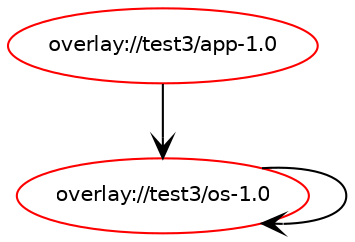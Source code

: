 digraph prolog {

newrank=true;
concentrate=true;
compound=true;
graph [rankdir=TD];#, ranksep=2.5, nodesep=0.2];
edge  [arrowhead=vee];
node  [fontname=Helvetica,fontsize=10];

"overlay://test3/app-1.0" [color=red, href="../test3/app-1.0-depend.svg"];
"overlay://test3/app-1.0" -> "overlay://test3/os-1.0"
"overlay://test3/os-1.0" [color=red, href="../test3/os-1.0-depend.svg"];
"overlay://test3/os-1.0" -> "overlay://test3/os-1.0"
}
